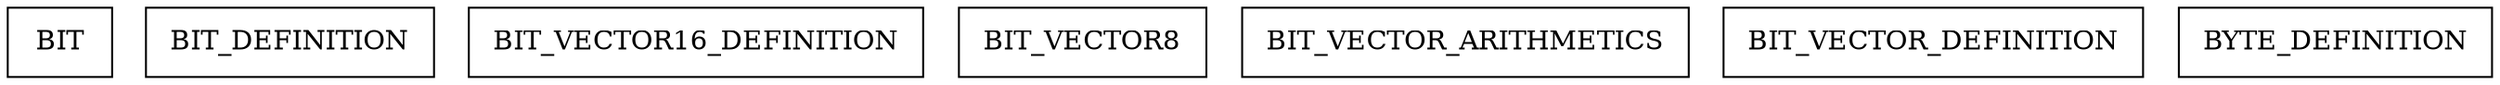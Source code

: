 digraph {
BIT [ label=" BIT " shape= box ]
BIT_DEFINITION [ label=" BIT_DEFINITION " shape= box ]
BIT_VECTOR16_DEFINITION [ label=" BIT_VECTOR16_DEFINITION " shape= box ]
BIT_VECTOR8 [ label=" BIT_VECTOR8 " shape= box ]
BIT_VECTOR_ARITHMETICS [ label=" BIT_VECTOR_ARITHMETICS " shape= box ]
BIT_VECTOR_DEFINITION [ label=" BIT_VECTOR_DEFINITION " shape= box ]
BYTE_DEFINITION [ label=" BYTE_DEFINITION " shape= box ]

}
